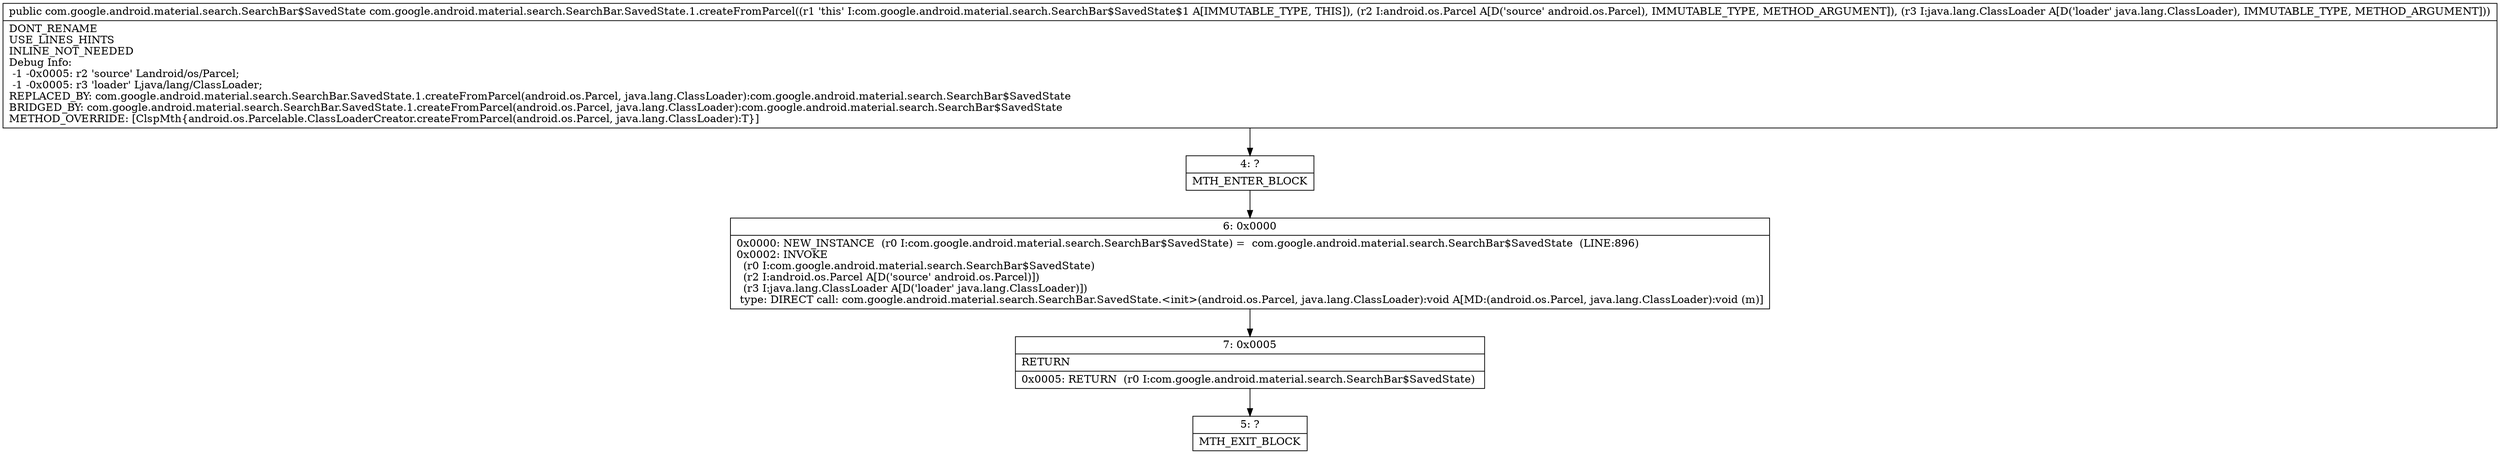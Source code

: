 digraph "CFG forcom.google.android.material.search.SearchBar.SavedState.1.createFromParcel(Landroid\/os\/Parcel;Ljava\/lang\/ClassLoader;)Lcom\/google\/android\/material\/search\/SearchBar$SavedState;" {
Node_4 [shape=record,label="{4\:\ ?|MTH_ENTER_BLOCK\l}"];
Node_6 [shape=record,label="{6\:\ 0x0000|0x0000: NEW_INSTANCE  (r0 I:com.google.android.material.search.SearchBar$SavedState) =  com.google.android.material.search.SearchBar$SavedState  (LINE:896)\l0x0002: INVOKE  \l  (r0 I:com.google.android.material.search.SearchBar$SavedState)\l  (r2 I:android.os.Parcel A[D('source' android.os.Parcel)])\l  (r3 I:java.lang.ClassLoader A[D('loader' java.lang.ClassLoader)])\l type: DIRECT call: com.google.android.material.search.SearchBar.SavedState.\<init\>(android.os.Parcel, java.lang.ClassLoader):void A[MD:(android.os.Parcel, java.lang.ClassLoader):void (m)]\l}"];
Node_7 [shape=record,label="{7\:\ 0x0005|RETURN\l|0x0005: RETURN  (r0 I:com.google.android.material.search.SearchBar$SavedState) \l}"];
Node_5 [shape=record,label="{5\:\ ?|MTH_EXIT_BLOCK\l}"];
MethodNode[shape=record,label="{public com.google.android.material.search.SearchBar$SavedState com.google.android.material.search.SearchBar.SavedState.1.createFromParcel((r1 'this' I:com.google.android.material.search.SearchBar$SavedState$1 A[IMMUTABLE_TYPE, THIS]), (r2 I:android.os.Parcel A[D('source' android.os.Parcel), IMMUTABLE_TYPE, METHOD_ARGUMENT]), (r3 I:java.lang.ClassLoader A[D('loader' java.lang.ClassLoader), IMMUTABLE_TYPE, METHOD_ARGUMENT]))  | DONT_RENAME\lUSE_LINES_HINTS\lINLINE_NOT_NEEDED\lDebug Info:\l  \-1 \-0x0005: r2 'source' Landroid\/os\/Parcel;\l  \-1 \-0x0005: r3 'loader' Ljava\/lang\/ClassLoader;\lREPLACED_BY: com.google.android.material.search.SearchBar.SavedState.1.createFromParcel(android.os.Parcel, java.lang.ClassLoader):com.google.android.material.search.SearchBar$SavedState\lBRIDGED_BY: com.google.android.material.search.SearchBar.SavedState.1.createFromParcel(android.os.Parcel, java.lang.ClassLoader):com.google.android.material.search.SearchBar$SavedState\lMETHOD_OVERRIDE: [ClspMth\{android.os.Parcelable.ClassLoaderCreator.createFromParcel(android.os.Parcel, java.lang.ClassLoader):T\}]\l}"];
MethodNode -> Node_4;Node_4 -> Node_6;
Node_6 -> Node_7;
Node_7 -> Node_5;
}

